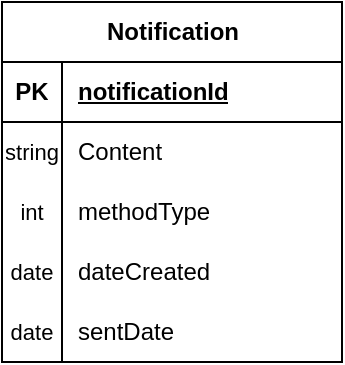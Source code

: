 <mxfile version="21.3.2" type="github">
  <diagram name="Page-1" id="7FtL8HfelagRUAaseeU4">
    <mxGraphModel dx="1434" dy="835" grid="1" gridSize="10" guides="1" tooltips="1" connect="1" arrows="1" fold="1" page="1" pageScale="1" pageWidth="827" pageHeight="1169" math="0" shadow="0">
      <root>
        <mxCell id="0" />
        <mxCell id="1" parent="0" />
        <mxCell id="KrO3E-irQd-uADrVFw7c-2" value="Notification" style="shape=table;startSize=30;container=1;collapsible=1;childLayout=tableLayout;fixedRows=1;rowLines=0;fontStyle=1;align=center;resizeLast=1;html=1;" vertex="1" parent="1">
          <mxGeometry x="450" y="350" width="170" height="180" as="geometry" />
        </mxCell>
        <mxCell id="KrO3E-irQd-uADrVFw7c-3" value="" style="shape=tableRow;horizontal=0;startSize=0;swimlaneHead=0;swimlaneBody=0;fillColor=none;collapsible=0;dropTarget=0;points=[[0,0.5],[1,0.5]];portConstraint=eastwest;top=0;left=0;right=0;bottom=1;" vertex="1" parent="KrO3E-irQd-uADrVFw7c-2">
          <mxGeometry y="30" width="170" height="30" as="geometry" />
        </mxCell>
        <mxCell id="KrO3E-irQd-uADrVFw7c-4" value="PK" style="shape=partialRectangle;connectable=0;fillColor=none;top=0;left=0;bottom=0;right=0;fontStyle=1;overflow=hidden;whiteSpace=wrap;html=1;" vertex="1" parent="KrO3E-irQd-uADrVFw7c-3">
          <mxGeometry width="30" height="30" as="geometry">
            <mxRectangle width="30" height="30" as="alternateBounds" />
          </mxGeometry>
        </mxCell>
        <mxCell id="KrO3E-irQd-uADrVFw7c-5" value="notificationId" style="shape=partialRectangle;connectable=0;fillColor=none;top=0;left=0;bottom=0;right=0;align=left;spacingLeft=6;fontStyle=5;overflow=hidden;whiteSpace=wrap;html=1;" vertex="1" parent="KrO3E-irQd-uADrVFw7c-3">
          <mxGeometry x="30" width="140" height="30" as="geometry">
            <mxRectangle width="140" height="30" as="alternateBounds" />
          </mxGeometry>
        </mxCell>
        <mxCell id="KrO3E-irQd-uADrVFw7c-6" value="" style="shape=tableRow;horizontal=0;startSize=0;swimlaneHead=0;swimlaneBody=0;fillColor=none;collapsible=0;dropTarget=0;points=[[0,0.5],[1,0.5]];portConstraint=eastwest;top=0;left=0;right=0;bottom=0;" vertex="1" parent="KrO3E-irQd-uADrVFw7c-2">
          <mxGeometry y="60" width="170" height="30" as="geometry" />
        </mxCell>
        <mxCell id="KrO3E-irQd-uADrVFw7c-7" value="&lt;font style=&quot;font-size: 11px;&quot;&gt;string&lt;/font&gt;" style="shape=partialRectangle;connectable=0;fillColor=none;top=0;left=0;bottom=0;right=0;editable=1;overflow=hidden;whiteSpace=wrap;html=1;" vertex="1" parent="KrO3E-irQd-uADrVFw7c-6">
          <mxGeometry width="30" height="30" as="geometry">
            <mxRectangle width="30" height="30" as="alternateBounds" />
          </mxGeometry>
        </mxCell>
        <mxCell id="KrO3E-irQd-uADrVFw7c-8" value="Content" style="shape=partialRectangle;connectable=0;fillColor=none;top=0;left=0;bottom=0;right=0;align=left;spacingLeft=6;overflow=hidden;whiteSpace=wrap;html=1;" vertex="1" parent="KrO3E-irQd-uADrVFw7c-6">
          <mxGeometry x="30" width="140" height="30" as="geometry">
            <mxRectangle width="140" height="30" as="alternateBounds" />
          </mxGeometry>
        </mxCell>
        <mxCell id="KrO3E-irQd-uADrVFw7c-9" value="" style="shape=tableRow;horizontal=0;startSize=0;swimlaneHead=0;swimlaneBody=0;fillColor=none;collapsible=0;dropTarget=0;points=[[0,0.5],[1,0.5]];portConstraint=eastwest;top=0;left=0;right=0;bottom=0;" vertex="1" parent="KrO3E-irQd-uADrVFw7c-2">
          <mxGeometry y="90" width="170" height="30" as="geometry" />
        </mxCell>
        <mxCell id="KrO3E-irQd-uADrVFw7c-10" value="&lt;font style=&quot;font-size: 11px;&quot;&gt;int&lt;/font&gt;" style="shape=partialRectangle;connectable=0;fillColor=none;top=0;left=0;bottom=0;right=0;editable=1;overflow=hidden;whiteSpace=wrap;html=1;" vertex="1" parent="KrO3E-irQd-uADrVFw7c-9">
          <mxGeometry width="30" height="30" as="geometry">
            <mxRectangle width="30" height="30" as="alternateBounds" />
          </mxGeometry>
        </mxCell>
        <mxCell id="KrO3E-irQd-uADrVFw7c-11" value="methodType" style="shape=partialRectangle;connectable=0;fillColor=none;top=0;left=0;bottom=0;right=0;align=left;spacingLeft=6;overflow=hidden;whiteSpace=wrap;html=1;" vertex="1" parent="KrO3E-irQd-uADrVFw7c-9">
          <mxGeometry x="30" width="140" height="30" as="geometry">
            <mxRectangle width="140" height="30" as="alternateBounds" />
          </mxGeometry>
        </mxCell>
        <mxCell id="KrO3E-irQd-uADrVFw7c-12" value="" style="shape=tableRow;horizontal=0;startSize=0;swimlaneHead=0;swimlaneBody=0;fillColor=none;collapsible=0;dropTarget=0;points=[[0,0.5],[1,0.5]];portConstraint=eastwest;top=0;left=0;right=0;bottom=0;" vertex="1" parent="KrO3E-irQd-uADrVFw7c-2">
          <mxGeometry y="120" width="170" height="30" as="geometry" />
        </mxCell>
        <mxCell id="KrO3E-irQd-uADrVFw7c-13" value="&lt;font style=&quot;font-size: 11px;&quot;&gt;date&lt;/font&gt;" style="shape=partialRectangle;connectable=0;fillColor=none;top=0;left=0;bottom=0;right=0;editable=1;overflow=hidden;whiteSpace=wrap;html=1;" vertex="1" parent="KrO3E-irQd-uADrVFw7c-12">
          <mxGeometry width="30" height="30" as="geometry">
            <mxRectangle width="30" height="30" as="alternateBounds" />
          </mxGeometry>
        </mxCell>
        <mxCell id="KrO3E-irQd-uADrVFw7c-14" value="dateCreated" style="shape=partialRectangle;connectable=0;fillColor=none;top=0;left=0;bottom=0;right=0;align=left;spacingLeft=6;overflow=hidden;whiteSpace=wrap;html=1;" vertex="1" parent="KrO3E-irQd-uADrVFw7c-12">
          <mxGeometry x="30" width="140" height="30" as="geometry">
            <mxRectangle width="140" height="30" as="alternateBounds" />
          </mxGeometry>
        </mxCell>
        <mxCell id="KrO3E-irQd-uADrVFw7c-15" value="" style="shape=tableRow;horizontal=0;startSize=0;swimlaneHead=0;swimlaneBody=0;fillColor=none;collapsible=0;dropTarget=0;points=[[0,0.5],[1,0.5]];portConstraint=eastwest;top=0;left=0;right=0;bottom=0;" vertex="1" parent="KrO3E-irQd-uADrVFw7c-2">
          <mxGeometry y="150" width="170" height="30" as="geometry" />
        </mxCell>
        <mxCell id="KrO3E-irQd-uADrVFw7c-16" value="&lt;font style=&quot;font-size: 11px;&quot;&gt;date&lt;/font&gt;" style="shape=partialRectangle;connectable=0;fillColor=none;top=0;left=0;bottom=0;right=0;editable=1;overflow=hidden;whiteSpace=wrap;html=1;" vertex="1" parent="KrO3E-irQd-uADrVFw7c-15">
          <mxGeometry width="30" height="30" as="geometry">
            <mxRectangle width="30" height="30" as="alternateBounds" />
          </mxGeometry>
        </mxCell>
        <mxCell id="KrO3E-irQd-uADrVFw7c-17" value="sentDate" style="shape=partialRectangle;connectable=0;fillColor=none;top=0;left=0;bottom=0;right=0;align=left;spacingLeft=6;overflow=hidden;whiteSpace=wrap;html=1;" vertex="1" parent="KrO3E-irQd-uADrVFw7c-15">
          <mxGeometry x="30" width="140" height="30" as="geometry">
            <mxRectangle width="140" height="30" as="alternateBounds" />
          </mxGeometry>
        </mxCell>
      </root>
    </mxGraphModel>
  </diagram>
</mxfile>
